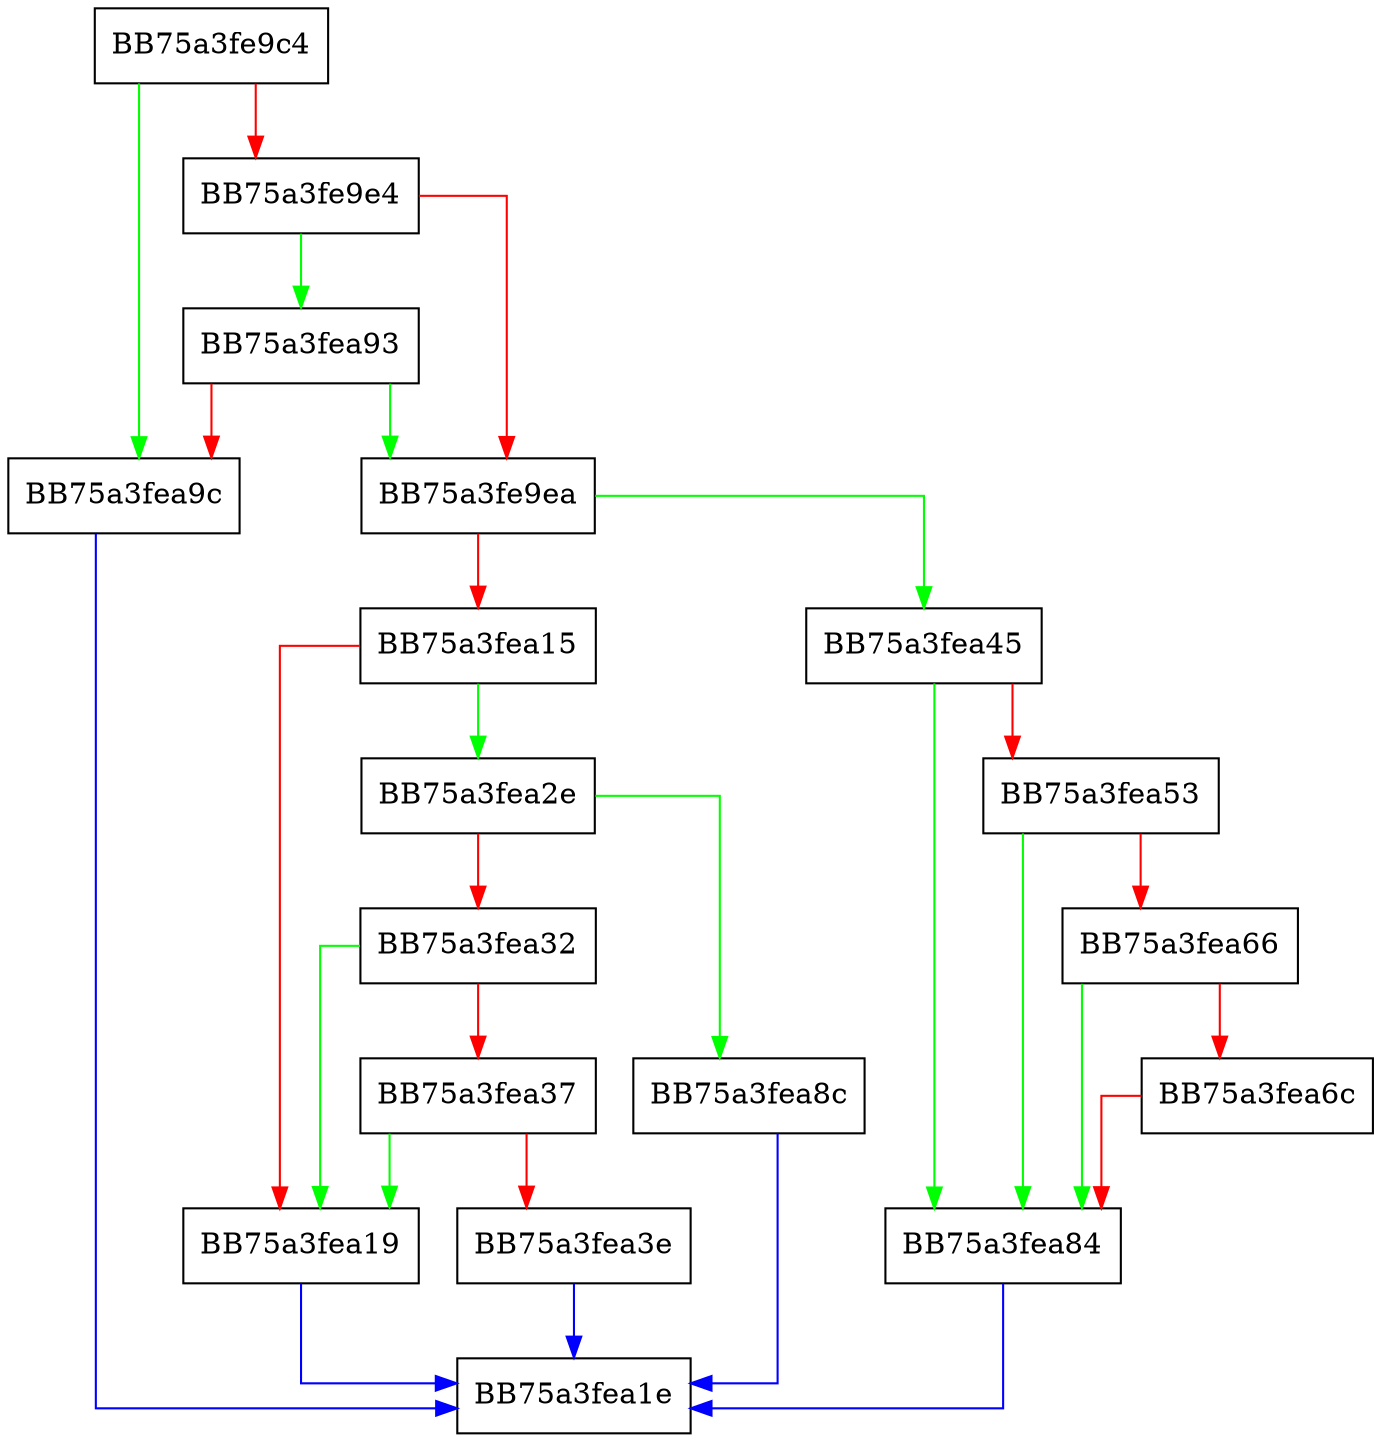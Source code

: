 digraph HrWideCharToMultiByte {
  node [shape="box"];
  graph [splines=ortho];
  BB75a3fe9c4 -> BB75a3fea9c [color="green"];
  BB75a3fe9c4 -> BB75a3fe9e4 [color="red"];
  BB75a3fe9e4 -> BB75a3fea93 [color="green"];
  BB75a3fe9e4 -> BB75a3fe9ea [color="red"];
  BB75a3fe9ea -> BB75a3fea45 [color="green"];
  BB75a3fe9ea -> BB75a3fea15 [color="red"];
  BB75a3fea15 -> BB75a3fea2e [color="green"];
  BB75a3fea15 -> BB75a3fea19 [color="red"];
  BB75a3fea19 -> BB75a3fea1e [color="blue"];
  BB75a3fea2e -> BB75a3fea8c [color="green"];
  BB75a3fea2e -> BB75a3fea32 [color="red"];
  BB75a3fea32 -> BB75a3fea19 [color="green"];
  BB75a3fea32 -> BB75a3fea37 [color="red"];
  BB75a3fea37 -> BB75a3fea19 [color="green"];
  BB75a3fea37 -> BB75a3fea3e [color="red"];
  BB75a3fea3e -> BB75a3fea1e [color="blue"];
  BB75a3fea45 -> BB75a3fea84 [color="green"];
  BB75a3fea45 -> BB75a3fea53 [color="red"];
  BB75a3fea53 -> BB75a3fea84 [color="green"];
  BB75a3fea53 -> BB75a3fea66 [color="red"];
  BB75a3fea66 -> BB75a3fea84 [color="green"];
  BB75a3fea66 -> BB75a3fea6c [color="red"];
  BB75a3fea6c -> BB75a3fea84 [color="red"];
  BB75a3fea84 -> BB75a3fea1e [color="blue"];
  BB75a3fea8c -> BB75a3fea1e [color="blue"];
  BB75a3fea93 -> BB75a3fe9ea [color="green"];
  BB75a3fea93 -> BB75a3fea9c [color="red"];
  BB75a3fea9c -> BB75a3fea1e [color="blue"];
}